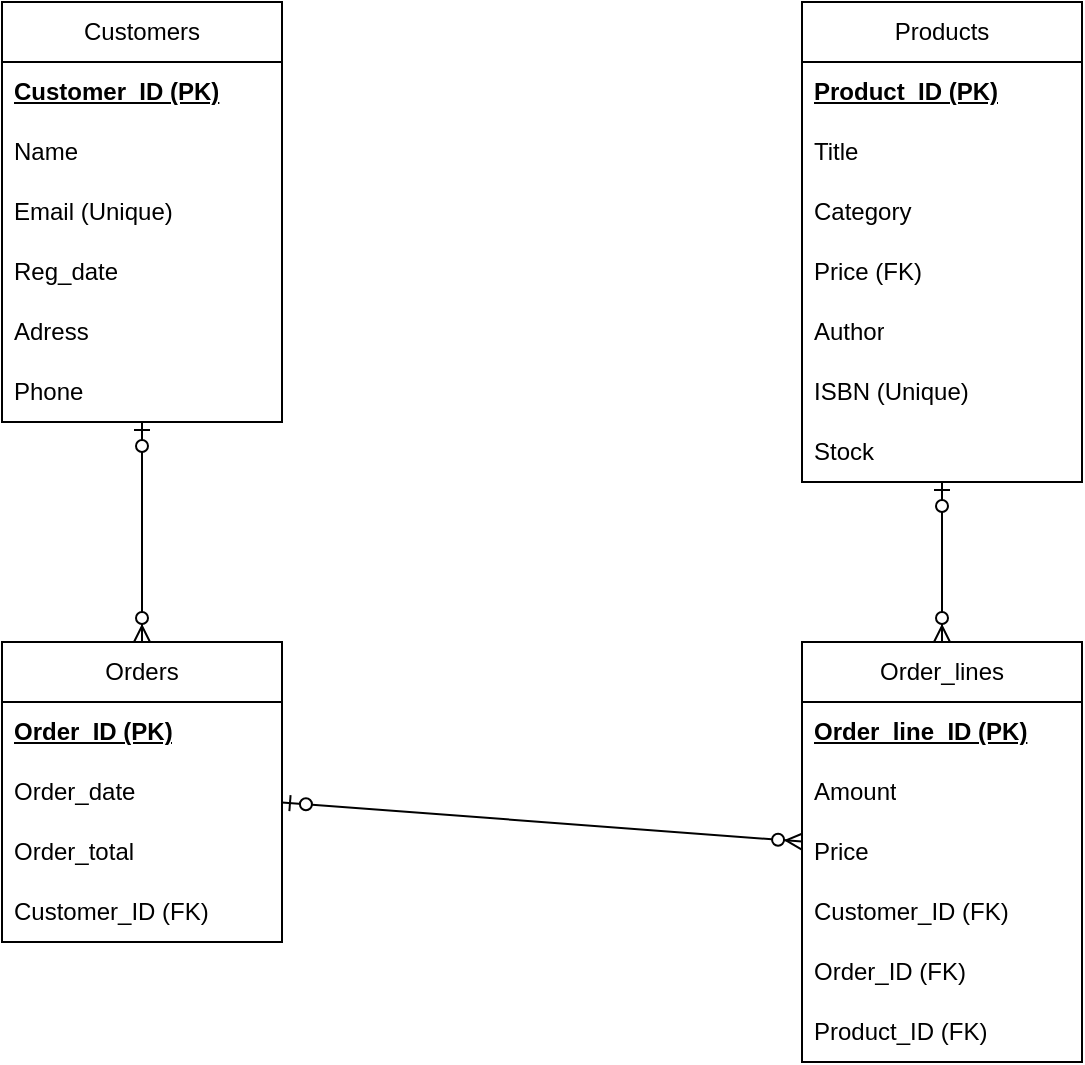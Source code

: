 <mxfile version="26.1.0">
  <diagram name="Sida-1" id="DflQOCMWD2qMHgnDdmyl">
    <mxGraphModel dx="1379" dy="504" grid="1" gridSize="10" guides="1" tooltips="1" connect="1" arrows="1" fold="1" page="1" pageScale="1" pageWidth="827" pageHeight="1169" math="0" shadow="0">
      <root>
        <mxCell id="0" />
        <mxCell id="1" parent="0" />
        <mxCell id="2hhxrACj3WKgv8Mxvcv8-104" value="Customers" style="swimlane;fontStyle=0;childLayout=stackLayout;horizontal=1;startSize=30;horizontalStack=0;resizeParent=1;resizeParentMax=0;resizeLast=0;collapsible=1;marginBottom=0;whiteSpace=wrap;html=1;" vertex="1" parent="1">
          <mxGeometry x="120" y="520" width="140" height="210" as="geometry" />
        </mxCell>
        <mxCell id="2hhxrACj3WKgv8Mxvcv8-105" value="&lt;b&gt;&lt;u&gt;Customer_ID (PK)&lt;/u&gt;&lt;/b&gt;" style="text;strokeColor=none;fillColor=none;align=left;verticalAlign=middle;spacingLeft=4;spacingRight=4;overflow=hidden;points=[[0,0.5],[1,0.5]];portConstraint=eastwest;rotatable=0;whiteSpace=wrap;html=1;" vertex="1" parent="2hhxrACj3WKgv8Mxvcv8-104">
          <mxGeometry y="30" width="140" height="30" as="geometry" />
        </mxCell>
        <mxCell id="2hhxrACj3WKgv8Mxvcv8-106" value="Name" style="text;strokeColor=none;fillColor=none;align=left;verticalAlign=middle;spacingLeft=4;spacingRight=4;overflow=hidden;points=[[0,0.5],[1,0.5]];portConstraint=eastwest;rotatable=0;whiteSpace=wrap;html=1;" vertex="1" parent="2hhxrACj3WKgv8Mxvcv8-104">
          <mxGeometry y="60" width="140" height="30" as="geometry" />
        </mxCell>
        <mxCell id="2hhxrACj3WKgv8Mxvcv8-108" value="Email (Unique)" style="text;strokeColor=none;fillColor=none;align=left;verticalAlign=middle;spacingLeft=4;spacingRight=4;overflow=hidden;points=[[0,0.5],[1,0.5]];portConstraint=eastwest;rotatable=0;whiteSpace=wrap;html=1;" vertex="1" parent="2hhxrACj3WKgv8Mxvcv8-104">
          <mxGeometry y="90" width="140" height="30" as="geometry" />
        </mxCell>
        <mxCell id="2hhxrACj3WKgv8Mxvcv8-107" value="Reg_date" style="text;strokeColor=none;fillColor=none;align=left;verticalAlign=middle;spacingLeft=4;spacingRight=4;overflow=hidden;points=[[0,0.5],[1,0.5]];portConstraint=eastwest;rotatable=0;whiteSpace=wrap;html=1;resizeHeight=1;" vertex="1" parent="2hhxrACj3WKgv8Mxvcv8-104">
          <mxGeometry y="120" width="140" height="30" as="geometry" />
        </mxCell>
        <mxCell id="2hhxrACj3WKgv8Mxvcv8-129" value="Adress" style="text;strokeColor=none;fillColor=none;align=left;verticalAlign=middle;spacingLeft=4;spacingRight=4;overflow=hidden;points=[[0,0.5],[1,0.5]];portConstraint=eastwest;rotatable=0;whiteSpace=wrap;html=1;resizeHeight=1;" vertex="1" parent="2hhxrACj3WKgv8Mxvcv8-104">
          <mxGeometry y="150" width="140" height="30" as="geometry" />
        </mxCell>
        <mxCell id="2hhxrACj3WKgv8Mxvcv8-110" value="Phone" style="text;strokeColor=none;fillColor=none;align=left;verticalAlign=middle;spacingLeft=4;spacingRight=4;overflow=hidden;points=[[0,0.5],[1,0.5]];portConstraint=eastwest;rotatable=0;whiteSpace=wrap;html=1;resizeHeight=1;" vertex="1" parent="2hhxrACj3WKgv8Mxvcv8-104">
          <mxGeometry y="180" width="140" height="30" as="geometry" />
        </mxCell>
        <mxCell id="2hhxrACj3WKgv8Mxvcv8-112" value="Orders" style="swimlane;fontStyle=0;childLayout=stackLayout;horizontal=1;startSize=30;horizontalStack=0;resizeParent=1;resizeParentMax=0;resizeLast=0;collapsible=1;marginBottom=0;whiteSpace=wrap;html=1;" vertex="1" parent="1">
          <mxGeometry x="120" y="840" width="140" height="150" as="geometry" />
        </mxCell>
        <mxCell id="2hhxrACj3WKgv8Mxvcv8-113" value="&lt;u&gt;&lt;b&gt;Order_ID (PK)&lt;/b&gt;&lt;/u&gt;" style="text;strokeColor=none;fillColor=none;align=left;verticalAlign=middle;spacingLeft=4;spacingRight=4;overflow=hidden;points=[[0,0.5],[1,0.5]];portConstraint=eastwest;rotatable=0;whiteSpace=wrap;html=1;" vertex="1" parent="2hhxrACj3WKgv8Mxvcv8-112">
          <mxGeometry y="30" width="140" height="30" as="geometry" />
        </mxCell>
        <mxCell id="2hhxrACj3WKgv8Mxvcv8-132" value="Order_date" style="text;strokeColor=none;fillColor=none;align=left;verticalAlign=middle;spacingLeft=4;spacingRight=4;overflow=hidden;points=[[0,0.5],[1,0.5]];portConstraint=eastwest;rotatable=0;whiteSpace=wrap;html=1;" vertex="1" parent="2hhxrACj3WKgv8Mxvcv8-112">
          <mxGeometry y="60" width="140" height="30" as="geometry" />
        </mxCell>
        <mxCell id="2hhxrACj3WKgv8Mxvcv8-114" value="Order_total" style="text;strokeColor=none;fillColor=none;align=left;verticalAlign=middle;spacingLeft=4;spacingRight=4;overflow=hidden;points=[[0,0.5],[1,0.5]];portConstraint=eastwest;rotatable=0;whiteSpace=wrap;html=1;" vertex="1" parent="2hhxrACj3WKgv8Mxvcv8-112">
          <mxGeometry y="90" width="140" height="30" as="geometry" />
        </mxCell>
        <mxCell id="2hhxrACj3WKgv8Mxvcv8-133" value="Customer_ID (FK)" style="text;strokeColor=none;fillColor=none;align=left;verticalAlign=middle;spacingLeft=4;spacingRight=4;overflow=hidden;points=[[0,0.5],[1,0.5]];portConstraint=eastwest;rotatable=0;whiteSpace=wrap;html=1;" vertex="1" parent="2hhxrACj3WKgv8Mxvcv8-112">
          <mxGeometry y="120" width="140" height="30" as="geometry" />
        </mxCell>
        <mxCell id="2hhxrACj3WKgv8Mxvcv8-116" value="Products" style="swimlane;fontStyle=0;childLayout=stackLayout;horizontal=1;startSize=30;horizontalStack=0;resizeParent=1;resizeParentMax=0;resizeLast=0;collapsible=1;marginBottom=0;whiteSpace=wrap;html=1;" vertex="1" parent="1">
          <mxGeometry x="520" y="520" width="140" height="240" as="geometry" />
        </mxCell>
        <mxCell id="2hhxrACj3WKgv8Mxvcv8-130" value="&lt;b&gt;&lt;u&gt;Product_ID (PK)&lt;/u&gt;&lt;/b&gt;" style="text;strokeColor=none;fillColor=none;align=left;verticalAlign=middle;spacingLeft=4;spacingRight=4;overflow=hidden;points=[[0,0.5],[1,0.5]];portConstraint=eastwest;rotatable=0;whiteSpace=wrap;html=1;resizeHeight=1;" vertex="1" parent="2hhxrACj3WKgv8Mxvcv8-116">
          <mxGeometry y="30" width="140" height="30" as="geometry" />
        </mxCell>
        <mxCell id="2hhxrACj3WKgv8Mxvcv8-117" value="Title" style="text;strokeColor=none;fillColor=none;align=left;verticalAlign=middle;spacingLeft=4;spacingRight=4;overflow=hidden;points=[[0,0.5],[1,0.5]];portConstraint=eastwest;rotatable=0;whiteSpace=wrap;html=1;" vertex="1" parent="2hhxrACj3WKgv8Mxvcv8-116">
          <mxGeometry y="60" width="140" height="30" as="geometry" />
        </mxCell>
        <mxCell id="2hhxrACj3WKgv8Mxvcv8-118" value="Category" style="text;strokeColor=none;fillColor=none;align=left;verticalAlign=middle;spacingLeft=4;spacingRight=4;overflow=hidden;points=[[0,0.5],[1,0.5]];portConstraint=eastwest;rotatable=0;whiteSpace=wrap;html=1;" vertex="1" parent="2hhxrACj3WKgv8Mxvcv8-116">
          <mxGeometry y="90" width="140" height="30" as="geometry" />
        </mxCell>
        <mxCell id="2hhxrACj3WKgv8Mxvcv8-119" value="Price (FK)" style="text;strokeColor=none;fillColor=none;align=left;verticalAlign=middle;spacingLeft=4;spacingRight=4;overflow=hidden;points=[[0,0.5],[1,0.5]];portConstraint=eastwest;rotatable=0;whiteSpace=wrap;html=1;" vertex="1" parent="2hhxrACj3WKgv8Mxvcv8-116">
          <mxGeometry y="120" width="140" height="30" as="geometry" />
        </mxCell>
        <mxCell id="2hhxrACj3WKgv8Mxvcv8-120" value="Author" style="text;strokeColor=none;fillColor=none;align=left;verticalAlign=middle;spacingLeft=4;spacingRight=4;overflow=hidden;points=[[0,0.5],[1,0.5]];portConstraint=eastwest;rotatable=0;whiteSpace=wrap;html=1;resizeHeight=1;" vertex="1" parent="2hhxrACj3WKgv8Mxvcv8-116">
          <mxGeometry y="150" width="140" height="30" as="geometry" />
        </mxCell>
        <mxCell id="2hhxrACj3WKgv8Mxvcv8-125" value="ISBN (Unique)" style="text;strokeColor=none;fillColor=none;align=left;verticalAlign=middle;spacingLeft=4;spacingRight=4;overflow=hidden;points=[[0,0.5],[1,0.5]];portConstraint=eastwest;rotatable=0;whiteSpace=wrap;html=1;resizeHeight=1;" vertex="1" parent="2hhxrACj3WKgv8Mxvcv8-116">
          <mxGeometry y="180" width="140" height="30" as="geometry" />
        </mxCell>
        <mxCell id="2hhxrACj3WKgv8Mxvcv8-121" value="Stock" style="text;strokeColor=none;fillColor=none;align=left;verticalAlign=middle;spacingLeft=4;spacingRight=4;overflow=hidden;points=[[0,0.5],[1,0.5]];portConstraint=eastwest;rotatable=0;whiteSpace=wrap;html=1;resizeHeight=1;" vertex="1" parent="2hhxrACj3WKgv8Mxvcv8-116">
          <mxGeometry y="210" width="140" height="30" as="geometry" />
        </mxCell>
        <mxCell id="2hhxrACj3WKgv8Mxvcv8-122" value="Order_lines" style="swimlane;fontStyle=0;childLayout=stackLayout;horizontal=1;startSize=30;horizontalStack=0;resizeParent=1;resizeParentMax=0;resizeLast=0;collapsible=1;marginBottom=0;whiteSpace=wrap;html=1;" vertex="1" parent="1">
          <mxGeometry x="520" y="840" width="140" height="210" as="geometry" />
        </mxCell>
        <mxCell id="2hhxrACj3WKgv8Mxvcv8-131" value="&lt;b&gt;&lt;u&gt;Order_line_ID (PK)&lt;/u&gt;&lt;/b&gt;" style="text;strokeColor=none;fillColor=none;align=left;verticalAlign=middle;spacingLeft=4;spacingRight=4;overflow=hidden;points=[[0,0.5],[1,0.5]];portConstraint=eastwest;rotatable=0;whiteSpace=wrap;html=1;" vertex="1" parent="2hhxrACj3WKgv8Mxvcv8-122">
          <mxGeometry y="30" width="140" height="30" as="geometry" />
        </mxCell>
        <mxCell id="2hhxrACj3WKgv8Mxvcv8-123" value="Amount" style="text;strokeColor=none;fillColor=none;align=left;verticalAlign=middle;spacingLeft=4;spacingRight=4;overflow=hidden;points=[[0,0.5],[1,0.5]];portConstraint=eastwest;rotatable=0;whiteSpace=wrap;html=1;" vertex="1" parent="2hhxrACj3WKgv8Mxvcv8-122">
          <mxGeometry y="60" width="140" height="30" as="geometry" />
        </mxCell>
        <mxCell id="2hhxrACj3WKgv8Mxvcv8-124" value="Price" style="text;strokeColor=none;fillColor=none;align=left;verticalAlign=middle;spacingLeft=4;spacingRight=4;overflow=hidden;points=[[0,0.5],[1,0.5]];portConstraint=eastwest;rotatable=0;whiteSpace=wrap;html=1;" vertex="1" parent="2hhxrACj3WKgv8Mxvcv8-122">
          <mxGeometry y="90" width="140" height="30" as="geometry" />
        </mxCell>
        <mxCell id="2hhxrACj3WKgv8Mxvcv8-135" value="Customer_ID (FK)" style="text;strokeColor=none;fillColor=none;align=left;verticalAlign=middle;spacingLeft=4;spacingRight=4;overflow=hidden;points=[[0,0.5],[1,0.5]];portConstraint=eastwest;rotatable=0;whiteSpace=wrap;html=1;" vertex="1" parent="2hhxrACj3WKgv8Mxvcv8-122">
          <mxGeometry y="120" width="140" height="30" as="geometry" />
        </mxCell>
        <mxCell id="2hhxrACj3WKgv8Mxvcv8-136" value="Order_ID (FK)" style="text;strokeColor=none;fillColor=none;align=left;verticalAlign=middle;spacingLeft=4;spacingRight=4;overflow=hidden;points=[[0,0.5],[1,0.5]];portConstraint=eastwest;rotatable=0;whiteSpace=wrap;html=1;" vertex="1" parent="2hhxrACj3WKgv8Mxvcv8-122">
          <mxGeometry y="150" width="140" height="30" as="geometry" />
        </mxCell>
        <mxCell id="2hhxrACj3WKgv8Mxvcv8-134" value="Product_ID (FK)" style="text;strokeColor=none;fillColor=none;align=left;verticalAlign=middle;spacingLeft=4;spacingRight=4;overflow=hidden;points=[[0,0.5],[1,0.5]];portConstraint=eastwest;rotatable=0;whiteSpace=wrap;html=1;" vertex="1" parent="2hhxrACj3WKgv8Mxvcv8-122">
          <mxGeometry y="180" width="140" height="30" as="geometry" />
        </mxCell>
        <mxCell id="2hhxrACj3WKgv8Mxvcv8-126" value="" style="fontSize=12;html=1;endArrow=ERzeroToMany;startArrow=ERzeroToOne;rounded=0;" edge="1" parent="1" source="2hhxrACj3WKgv8Mxvcv8-104" target="2hhxrACj3WKgv8Mxvcv8-112">
          <mxGeometry width="100" height="100" relative="1" as="geometry">
            <mxPoint x="390" y="770" as="sourcePoint" />
            <mxPoint x="390" y="660" as="targetPoint" />
          </mxGeometry>
        </mxCell>
        <mxCell id="2hhxrACj3WKgv8Mxvcv8-127" value="" style="fontSize=12;html=1;endArrow=ERzeroToMany;startArrow=ERzeroToOne;rounded=0;" edge="1" parent="1" source="2hhxrACj3WKgv8Mxvcv8-112" target="2hhxrACj3WKgv8Mxvcv8-122">
          <mxGeometry width="100" height="100" relative="1" as="geometry">
            <mxPoint x="390" y="900" as="sourcePoint" />
            <mxPoint x="390" y="760" as="targetPoint" />
          </mxGeometry>
        </mxCell>
        <mxCell id="2hhxrACj3WKgv8Mxvcv8-128" value="" style="fontSize=12;html=1;endArrow=ERzeroToMany;startArrow=ERzeroToOne;rounded=0;" edge="1" parent="1" source="2hhxrACj3WKgv8Mxvcv8-116" target="2hhxrACj3WKgv8Mxvcv8-122">
          <mxGeometry width="100" height="100" relative="1" as="geometry">
            <mxPoint x="210" y="860" as="sourcePoint" />
            <mxPoint x="210" y="720" as="targetPoint" />
          </mxGeometry>
        </mxCell>
      </root>
    </mxGraphModel>
  </diagram>
</mxfile>
